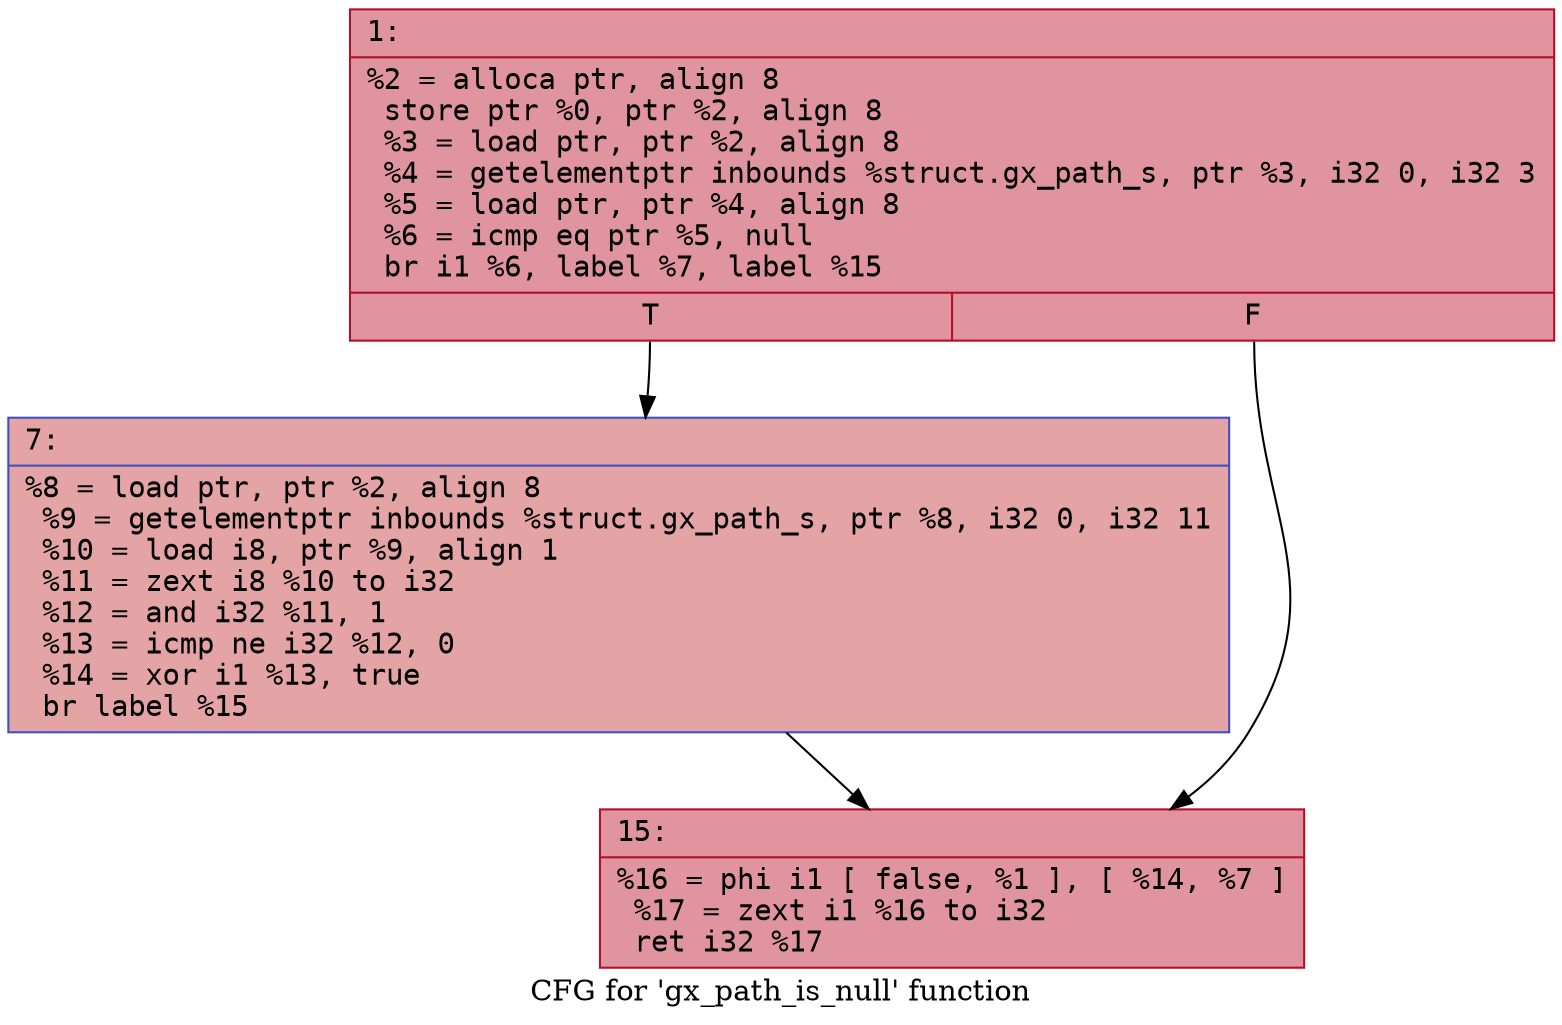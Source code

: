 digraph "CFG for 'gx_path_is_null' function" {
	label="CFG for 'gx_path_is_null' function";

	Node0x600000877430 [shape=record,color="#b70d28ff", style=filled, fillcolor="#b70d2870" fontname="Courier",label="{1:\l|  %2 = alloca ptr, align 8\l  store ptr %0, ptr %2, align 8\l  %3 = load ptr, ptr %2, align 8\l  %4 = getelementptr inbounds %struct.gx_path_s, ptr %3, i32 0, i32 3\l  %5 = load ptr, ptr %4, align 8\l  %6 = icmp eq ptr %5, null\l  br i1 %6, label %7, label %15\l|{<s0>T|<s1>F}}"];
	Node0x600000877430:s0 -> Node0x600000877480[tooltip="1 -> 7\nProbability 37.50%" ];
	Node0x600000877430:s1 -> Node0x6000008774d0[tooltip="1 -> 15\nProbability 62.50%" ];
	Node0x600000877480 [shape=record,color="#3d50c3ff", style=filled, fillcolor="#c32e3170" fontname="Courier",label="{7:\l|  %8 = load ptr, ptr %2, align 8\l  %9 = getelementptr inbounds %struct.gx_path_s, ptr %8, i32 0, i32 11\l  %10 = load i8, ptr %9, align 1\l  %11 = zext i8 %10 to i32\l  %12 = and i32 %11, 1\l  %13 = icmp ne i32 %12, 0\l  %14 = xor i1 %13, true\l  br label %15\l}"];
	Node0x600000877480 -> Node0x6000008774d0[tooltip="7 -> 15\nProbability 100.00%" ];
	Node0x6000008774d0 [shape=record,color="#b70d28ff", style=filled, fillcolor="#b70d2870" fontname="Courier",label="{15:\l|  %16 = phi i1 [ false, %1 ], [ %14, %7 ]\l  %17 = zext i1 %16 to i32\l  ret i32 %17\l}"];
}

